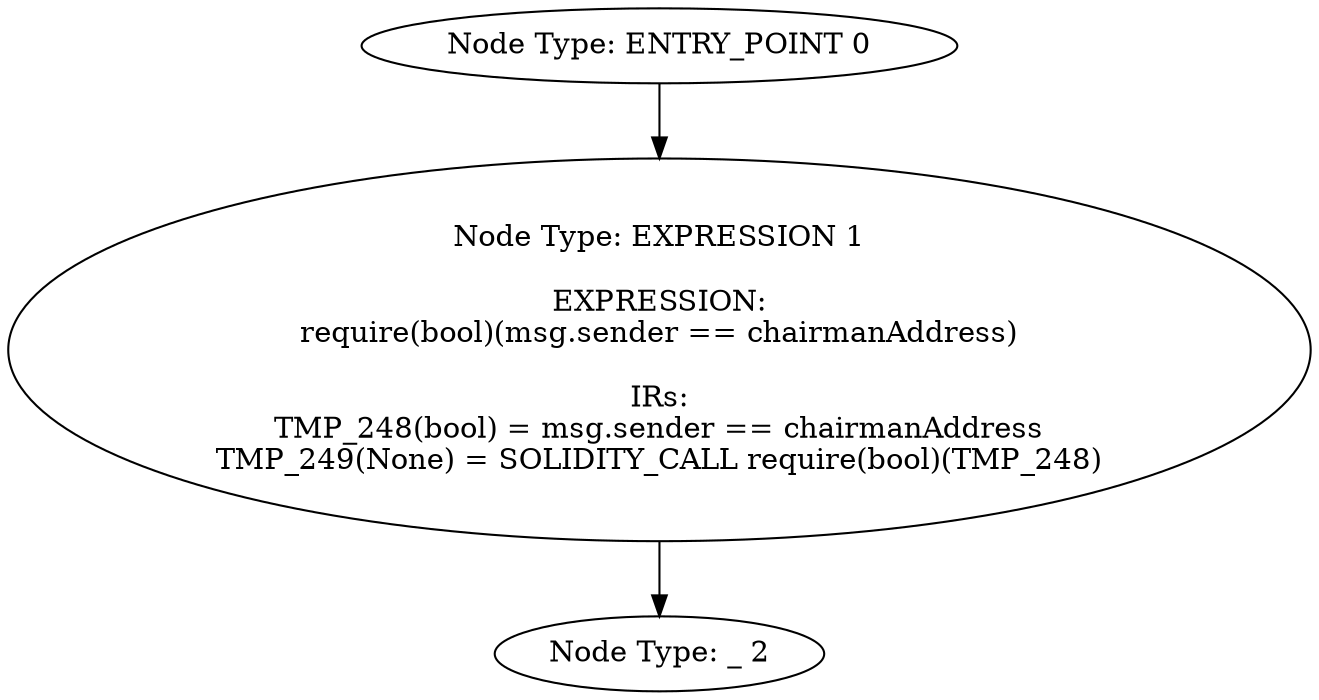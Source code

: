 digraph{
0[label="Node Type: ENTRY_POINT 0
"];
0->1;
1[label="Node Type: EXPRESSION 1

EXPRESSION:
require(bool)(msg.sender == chairmanAddress)

IRs:
TMP_248(bool) = msg.sender == chairmanAddress
TMP_249(None) = SOLIDITY_CALL require(bool)(TMP_248)"];
1->2;
2[label="Node Type: _ 2
"];
}
